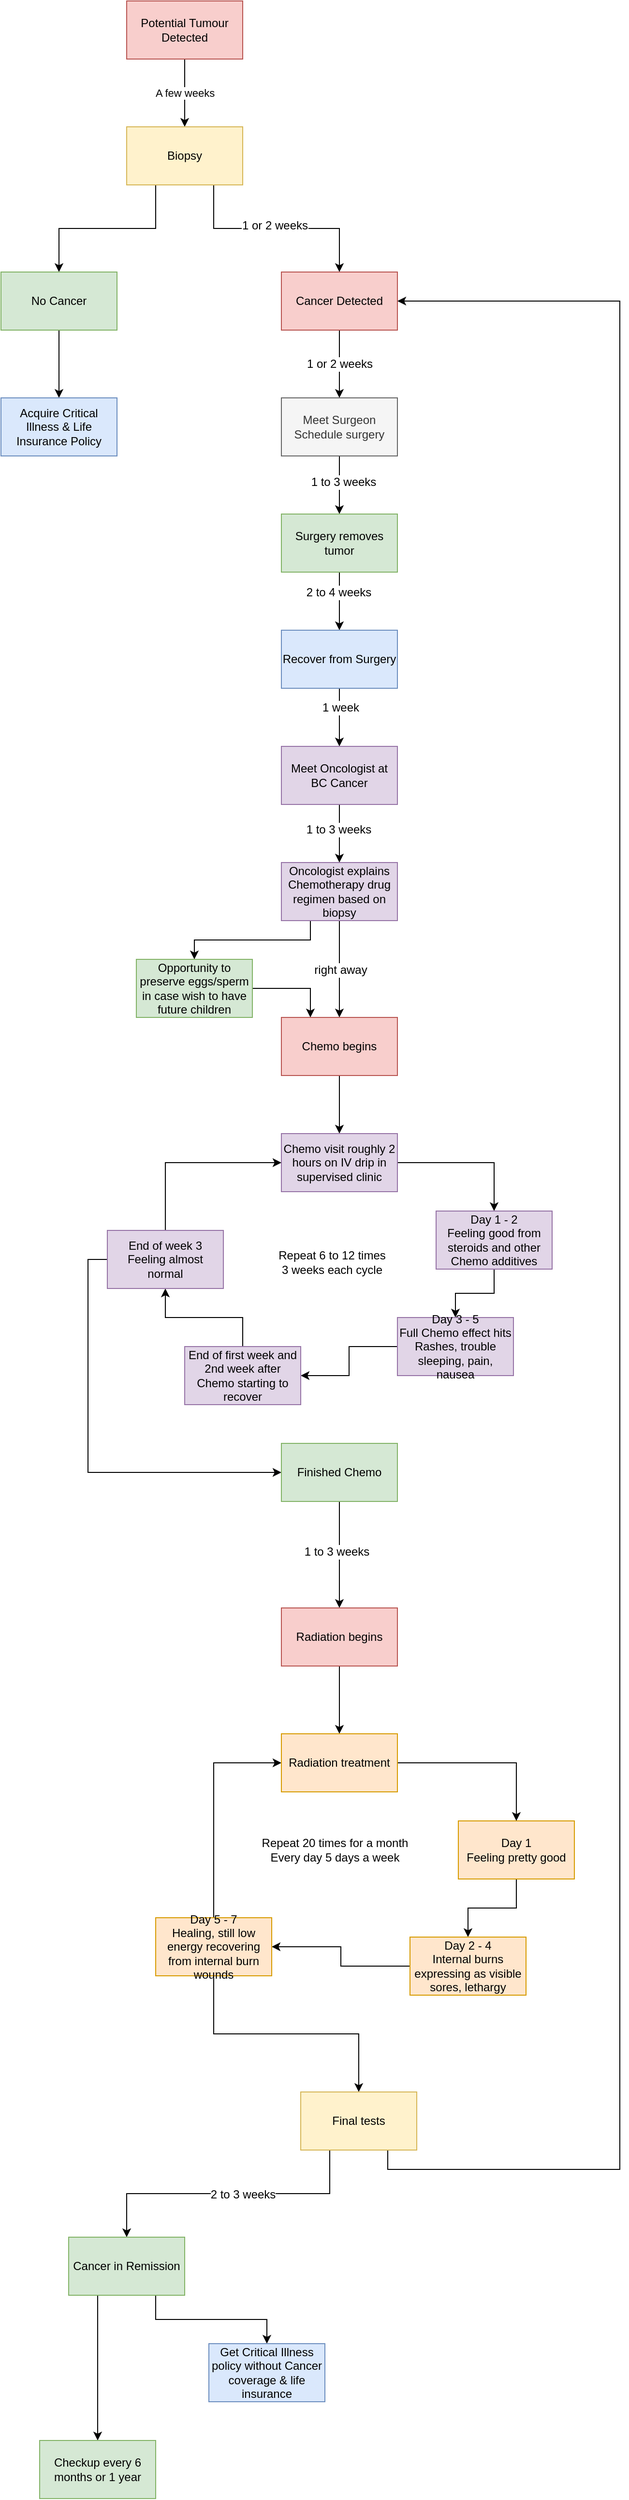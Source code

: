 <mxfile version="12.7.2" type="device"><diagram id="ZhP9wFcc4gKSudPWqmm7" name="Page-1"><mxGraphModel dx="803" dy="616" grid="1" gridSize="10" guides="1" tooltips="1" connect="1" arrows="1" fold="1" page="1" pageScale="1" pageWidth="850" pageHeight="1100" math="0" shadow="0"><root><mxCell id="0"/><mxCell id="1" parent="0"/><mxCell id="ilHOG785Uuw33WDdWY2h-41" value="A few weeks" style="edgeStyle=orthogonalEdgeStyle;rounded=0;orthogonalLoop=1;jettySize=auto;html=1;exitX=0.5;exitY=1;exitDx=0;exitDy=0;entryX=0.5;entryY=0;entryDx=0;entryDy=0;" edge="1" parent="1" source="ilHOG785Uuw33WDdWY2h-1" target="ilHOG785Uuw33WDdWY2h-2"><mxGeometry relative="1" as="geometry"/></mxCell><mxCell id="ilHOG785Uuw33WDdWY2h-1" value="Potential Tumour Detected" style="rounded=0;whiteSpace=wrap;html=1;fillColor=#f8cecc;strokeColor=#b85450;" vertex="1" parent="1"><mxGeometry x="220" y="90" width="120" height="60" as="geometry"/></mxCell><mxCell id="ilHOG785Uuw33WDdWY2h-42" style="edgeStyle=orthogonalEdgeStyle;rounded=0;orthogonalLoop=1;jettySize=auto;html=1;exitX=0.25;exitY=1;exitDx=0;exitDy=0;entryX=0.5;entryY=0;entryDx=0;entryDy=0;" edge="1" parent="1" source="ilHOG785Uuw33WDdWY2h-2" target="ilHOG785Uuw33WDdWY2h-3"><mxGeometry relative="1" as="geometry"/></mxCell><mxCell id="ilHOG785Uuw33WDdWY2h-44" style="edgeStyle=orthogonalEdgeStyle;rounded=0;orthogonalLoop=1;jettySize=auto;html=1;exitX=0.75;exitY=1;exitDx=0;exitDy=0;entryX=0.5;entryY=0;entryDx=0;entryDy=0;" edge="1" parent="1" source="ilHOG785Uuw33WDdWY2h-2" target="ilHOG785Uuw33WDdWY2h-5"><mxGeometry relative="1" as="geometry"/></mxCell><mxCell id="ilHOG785Uuw33WDdWY2h-63" value="1 or 2 weeks" style="text;html=1;align=center;verticalAlign=middle;resizable=0;points=[];labelBackgroundColor=#ffffff;" vertex="1" connectable="0" parent="ilHOG785Uuw33WDdWY2h-44"><mxGeometry x="-0.018" y="3" relative="1" as="geometry"><mxPoint as="offset"/></mxGeometry></mxCell><mxCell id="ilHOG785Uuw33WDdWY2h-2" value="Biopsy" style="rounded=0;whiteSpace=wrap;html=1;fillColor=#fff2cc;strokeColor=#d6b656;" vertex="1" parent="1"><mxGeometry x="220" y="220" width="120" height="60" as="geometry"/></mxCell><mxCell id="ilHOG785Uuw33WDdWY2h-43" style="edgeStyle=orthogonalEdgeStyle;rounded=0;orthogonalLoop=1;jettySize=auto;html=1;exitX=0.5;exitY=1;exitDx=0;exitDy=0;entryX=0.5;entryY=0;entryDx=0;entryDy=0;" edge="1" parent="1" source="ilHOG785Uuw33WDdWY2h-3" target="ilHOG785Uuw33WDdWY2h-4"><mxGeometry relative="1" as="geometry"/></mxCell><mxCell id="ilHOG785Uuw33WDdWY2h-3" value="No Cancer" style="rounded=0;whiteSpace=wrap;html=1;fillColor=#d5e8d4;strokeColor=#82b366;" vertex="1" parent="1"><mxGeometry x="90" y="370" width="120" height="60" as="geometry"/></mxCell><mxCell id="ilHOG785Uuw33WDdWY2h-4" value="Acquire Critical Illness &amp;amp; Life Insurance Policy" style="rounded=0;whiteSpace=wrap;html=1;fillColor=#dae8fc;strokeColor=#6c8ebf;" vertex="1" parent="1"><mxGeometry x="90" y="500" width="120" height="60" as="geometry"/></mxCell><mxCell id="ilHOG785Uuw33WDdWY2h-45" style="edgeStyle=orthogonalEdgeStyle;rounded=0;orthogonalLoop=1;jettySize=auto;html=1;exitX=0.5;exitY=1;exitDx=0;exitDy=0;entryX=0.5;entryY=0;entryDx=0;entryDy=0;" edge="1" parent="1" source="ilHOG785Uuw33WDdWY2h-5" target="ilHOG785Uuw33WDdWY2h-6"><mxGeometry relative="1" as="geometry"/></mxCell><mxCell id="ilHOG785Uuw33WDdWY2h-62" value="1 or 2 weeks" style="text;html=1;align=center;verticalAlign=middle;resizable=0;points=[];labelBackgroundColor=#ffffff;" vertex="1" connectable="0" parent="ilHOG785Uuw33WDdWY2h-45"><mxGeometry relative="1" as="geometry"><mxPoint as="offset"/></mxGeometry></mxCell><mxCell id="ilHOG785Uuw33WDdWY2h-5" value="Cancer Detected" style="rounded=0;whiteSpace=wrap;html=1;fillColor=#f8cecc;strokeColor=#b85450;" vertex="1" parent="1"><mxGeometry x="380" y="370" width="120" height="60" as="geometry"/></mxCell><mxCell id="ilHOG785Uuw33WDdWY2h-46" style="edgeStyle=orthogonalEdgeStyle;rounded=0;orthogonalLoop=1;jettySize=auto;html=1;exitX=0.5;exitY=1;exitDx=0;exitDy=0;entryX=0.5;entryY=0;entryDx=0;entryDy=0;" edge="1" parent="1" source="ilHOG785Uuw33WDdWY2h-6" target="ilHOG785Uuw33WDdWY2h-7"><mxGeometry relative="1" as="geometry"/></mxCell><mxCell id="ilHOG785Uuw33WDdWY2h-64" value="1 to 3 weeks" style="text;html=1;align=center;verticalAlign=middle;resizable=0;points=[];labelBackgroundColor=#ffffff;" vertex="1" connectable="0" parent="ilHOG785Uuw33WDdWY2h-46"><mxGeometry x="-0.1" y="4" relative="1" as="geometry"><mxPoint as="offset"/></mxGeometry></mxCell><mxCell id="ilHOG785Uuw33WDdWY2h-6" value="Meet Surgeon&lt;br&gt;Schedule surgery" style="rounded=0;whiteSpace=wrap;html=1;fillColor=#f5f5f5;strokeColor=#666666;fontColor=#333333;" vertex="1" parent="1"><mxGeometry x="380" y="500" width="120" height="60" as="geometry"/></mxCell><mxCell id="ilHOG785Uuw33WDdWY2h-47" style="edgeStyle=orthogonalEdgeStyle;rounded=0;orthogonalLoop=1;jettySize=auto;html=1;exitX=0.5;exitY=1;exitDx=0;exitDy=0;entryX=0.5;entryY=0;entryDx=0;entryDy=0;" edge="1" parent="1" source="ilHOG785Uuw33WDdWY2h-7" target="ilHOG785Uuw33WDdWY2h-8"><mxGeometry relative="1" as="geometry"/></mxCell><mxCell id="ilHOG785Uuw33WDdWY2h-65" value="2 to 4 weeks" style="text;html=1;align=center;verticalAlign=middle;resizable=0;points=[];labelBackgroundColor=#ffffff;" vertex="1" connectable="0" parent="ilHOG785Uuw33WDdWY2h-47"><mxGeometry x="-0.3" y="-1" relative="1" as="geometry"><mxPoint as="offset"/></mxGeometry></mxCell><mxCell id="ilHOG785Uuw33WDdWY2h-7" value="Surgery removes tumor" style="rounded=0;whiteSpace=wrap;html=1;fillColor=#d5e8d4;strokeColor=#82b366;" vertex="1" parent="1"><mxGeometry x="380" y="620" width="120" height="60" as="geometry"/></mxCell><mxCell id="ilHOG785Uuw33WDdWY2h-48" style="edgeStyle=orthogonalEdgeStyle;rounded=0;orthogonalLoop=1;jettySize=auto;html=1;exitX=0.5;exitY=1;exitDx=0;exitDy=0;entryX=0.5;entryY=0;entryDx=0;entryDy=0;" edge="1" parent="1" source="ilHOG785Uuw33WDdWY2h-8" target="ilHOG785Uuw33WDdWY2h-9"><mxGeometry relative="1" as="geometry"/></mxCell><mxCell id="ilHOG785Uuw33WDdWY2h-66" value="1 week" style="text;html=1;align=center;verticalAlign=middle;resizable=0;points=[];labelBackgroundColor=#ffffff;" vertex="1" connectable="0" parent="ilHOG785Uuw33WDdWY2h-48"><mxGeometry x="-0.333" y="1" relative="1" as="geometry"><mxPoint as="offset"/></mxGeometry></mxCell><mxCell id="ilHOG785Uuw33WDdWY2h-8" value="Recover from Surgery" style="rounded=0;whiteSpace=wrap;html=1;fillColor=#dae8fc;strokeColor=#6c8ebf;" vertex="1" parent="1"><mxGeometry x="380" y="740" width="120" height="60" as="geometry"/></mxCell><mxCell id="ilHOG785Uuw33WDdWY2h-49" style="edgeStyle=orthogonalEdgeStyle;rounded=0;orthogonalLoop=1;jettySize=auto;html=1;exitX=0.5;exitY=1;exitDx=0;exitDy=0;entryX=0.5;entryY=0;entryDx=0;entryDy=0;" edge="1" parent="1" source="ilHOG785Uuw33WDdWY2h-9" target="ilHOG785Uuw33WDdWY2h-10"><mxGeometry relative="1" as="geometry"/></mxCell><mxCell id="ilHOG785Uuw33WDdWY2h-67" value="1 to 3 weeks" style="text;html=1;align=center;verticalAlign=middle;resizable=0;points=[];labelBackgroundColor=#ffffff;" vertex="1" connectable="0" parent="ilHOG785Uuw33WDdWY2h-49"><mxGeometry x="-0.133" y="-1" relative="1" as="geometry"><mxPoint as="offset"/></mxGeometry></mxCell><mxCell id="ilHOG785Uuw33WDdWY2h-9" value="Meet Oncologist at BC Cancer" style="rounded=0;whiteSpace=wrap;html=1;fillColor=#e1d5e7;strokeColor=#9673a6;" vertex="1" parent="1"><mxGeometry x="380" y="860" width="120" height="60" as="geometry"/></mxCell><mxCell id="ilHOG785Uuw33WDdWY2h-51" style="edgeStyle=orthogonalEdgeStyle;rounded=0;orthogonalLoop=1;jettySize=auto;html=1;exitX=0.25;exitY=1;exitDx=0;exitDy=0;entryX=0.5;entryY=0;entryDx=0;entryDy=0;" edge="1" parent="1" source="ilHOG785Uuw33WDdWY2h-10" target="ilHOG785Uuw33WDdWY2h-11"><mxGeometry relative="1" as="geometry"/></mxCell><mxCell id="ilHOG785Uuw33WDdWY2h-53" style="edgeStyle=orthogonalEdgeStyle;rounded=0;orthogonalLoop=1;jettySize=auto;html=1;exitX=0.5;exitY=1;exitDx=0;exitDy=0;" edge="1" parent="1" source="ilHOG785Uuw33WDdWY2h-10" target="ilHOG785Uuw33WDdWY2h-12"><mxGeometry relative="1" as="geometry"/></mxCell><mxCell id="ilHOG785Uuw33WDdWY2h-68" value="right away" style="text;html=1;align=center;verticalAlign=middle;resizable=0;points=[];labelBackgroundColor=#ffffff;" vertex="1" connectable="0" parent="ilHOG785Uuw33WDdWY2h-53"><mxGeometry x="0.02" y="1" relative="1" as="geometry"><mxPoint as="offset"/></mxGeometry></mxCell><mxCell id="ilHOG785Uuw33WDdWY2h-10" value="Oncologist explains Chemotherapy drug regimen based on biopsy" style="rounded=0;whiteSpace=wrap;html=1;fillColor=#e1d5e7;strokeColor=#9673a6;" vertex="1" parent="1"><mxGeometry x="380" y="980" width="120" height="60" as="geometry"/></mxCell><mxCell id="ilHOG785Uuw33WDdWY2h-52" style="edgeStyle=orthogonalEdgeStyle;rounded=0;orthogonalLoop=1;jettySize=auto;html=1;exitX=1;exitY=0.5;exitDx=0;exitDy=0;entryX=0.25;entryY=0;entryDx=0;entryDy=0;" edge="1" parent="1" source="ilHOG785Uuw33WDdWY2h-11" target="ilHOG785Uuw33WDdWY2h-12"><mxGeometry relative="1" as="geometry"/></mxCell><mxCell id="ilHOG785Uuw33WDdWY2h-11" value="Opportunity to preserve eggs/sperm in case wish to have future children" style="rounded=0;whiteSpace=wrap;html=1;fillColor=#d5e8d4;strokeColor=#82b366;" vertex="1" parent="1"><mxGeometry x="230" y="1080" width="120" height="60" as="geometry"/></mxCell><mxCell id="ilHOG785Uuw33WDdWY2h-23" style="edgeStyle=orthogonalEdgeStyle;rounded=0;orthogonalLoop=1;jettySize=auto;html=1;exitX=0.5;exitY=1;exitDx=0;exitDy=0;entryX=0.5;entryY=0;entryDx=0;entryDy=0;" edge="1" parent="1" source="ilHOG785Uuw33WDdWY2h-12" target="ilHOG785Uuw33WDdWY2h-13"><mxGeometry relative="1" as="geometry"/></mxCell><mxCell id="ilHOG785Uuw33WDdWY2h-12" value="Chemo begins" style="rounded=0;whiteSpace=wrap;html=1;fillColor=#f8cecc;strokeColor=#b85450;" vertex="1" parent="1"><mxGeometry x="380" y="1140" width="120" height="60" as="geometry"/></mxCell><mxCell id="ilHOG785Uuw33WDdWY2h-18" style="edgeStyle=orthogonalEdgeStyle;rounded=0;orthogonalLoop=1;jettySize=auto;html=1;exitX=1;exitY=0.5;exitDx=0;exitDy=0;entryX=0.5;entryY=0;entryDx=0;entryDy=0;" edge="1" parent="1" source="ilHOG785Uuw33WDdWY2h-13" target="ilHOG785Uuw33WDdWY2h-14"><mxGeometry relative="1" as="geometry"/></mxCell><mxCell id="ilHOG785Uuw33WDdWY2h-13" value="Chemo visit roughly 2 hours on IV drip in supervised clinic" style="rounded=0;whiteSpace=wrap;html=1;fillColor=#e1d5e7;strokeColor=#9673a6;" vertex="1" parent="1"><mxGeometry x="380" y="1260" width="120" height="60" as="geometry"/></mxCell><mxCell id="ilHOG785Uuw33WDdWY2h-19" style="edgeStyle=orthogonalEdgeStyle;rounded=0;orthogonalLoop=1;jettySize=auto;html=1;exitX=0.5;exitY=1;exitDx=0;exitDy=0;entryX=0.5;entryY=0;entryDx=0;entryDy=0;" edge="1" parent="1" source="ilHOG785Uuw33WDdWY2h-14" target="ilHOG785Uuw33WDdWY2h-15"><mxGeometry relative="1" as="geometry"/></mxCell><mxCell id="ilHOG785Uuw33WDdWY2h-14" value="Day 1 - 2&lt;br&gt;Feeling good from steroids and other Chemo additives" style="rounded=0;whiteSpace=wrap;html=1;fillColor=#e1d5e7;strokeColor=#9673a6;" vertex="1" parent="1"><mxGeometry x="540" y="1340" width="120" height="60" as="geometry"/></mxCell><mxCell id="ilHOG785Uuw33WDdWY2h-20" style="edgeStyle=orthogonalEdgeStyle;rounded=0;orthogonalLoop=1;jettySize=auto;html=1;exitX=0;exitY=0.5;exitDx=0;exitDy=0;entryX=1;entryY=0.5;entryDx=0;entryDy=0;" edge="1" parent="1" source="ilHOG785Uuw33WDdWY2h-15" target="ilHOG785Uuw33WDdWY2h-16"><mxGeometry relative="1" as="geometry"/></mxCell><mxCell id="ilHOG785Uuw33WDdWY2h-15" value="Day 3 - 5&lt;br&gt;Full Chemo effect hits&lt;br&gt;Rashes, trouble sleeping, pain, nausea" style="rounded=0;whiteSpace=wrap;html=1;fillColor=#e1d5e7;strokeColor=#9673a6;" vertex="1" parent="1"><mxGeometry x="500" y="1450" width="120" height="60" as="geometry"/></mxCell><mxCell id="ilHOG785Uuw33WDdWY2h-21" style="edgeStyle=orthogonalEdgeStyle;rounded=0;orthogonalLoop=1;jettySize=auto;html=1;exitX=0.5;exitY=0;exitDx=0;exitDy=0;entryX=0.5;entryY=1;entryDx=0;entryDy=0;" edge="1" parent="1" source="ilHOG785Uuw33WDdWY2h-16" target="ilHOG785Uuw33WDdWY2h-17"><mxGeometry relative="1" as="geometry"/></mxCell><mxCell id="ilHOG785Uuw33WDdWY2h-16" value="End of first week and 2nd week after Chemo starting to recover" style="rounded=0;whiteSpace=wrap;html=1;fillColor=#e1d5e7;strokeColor=#9673a6;" vertex="1" parent="1"><mxGeometry x="280" y="1480" width="120" height="60" as="geometry"/></mxCell><mxCell id="ilHOG785Uuw33WDdWY2h-22" style="edgeStyle=orthogonalEdgeStyle;rounded=0;orthogonalLoop=1;jettySize=auto;html=1;exitX=0.5;exitY=0;exitDx=0;exitDy=0;entryX=0;entryY=0.5;entryDx=0;entryDy=0;" edge="1" parent="1" source="ilHOG785Uuw33WDdWY2h-17" target="ilHOG785Uuw33WDdWY2h-13"><mxGeometry relative="1" as="geometry"/></mxCell><mxCell id="ilHOG785Uuw33WDdWY2h-57" style="edgeStyle=orthogonalEdgeStyle;rounded=0;orthogonalLoop=1;jettySize=auto;html=1;exitX=0;exitY=0.5;exitDx=0;exitDy=0;entryX=0;entryY=0.5;entryDx=0;entryDy=0;" edge="1" parent="1" source="ilHOG785Uuw33WDdWY2h-17" target="ilHOG785Uuw33WDdWY2h-25"><mxGeometry relative="1" as="geometry"/></mxCell><mxCell id="ilHOG785Uuw33WDdWY2h-17" value="End of week 3&lt;br&gt;Feeling almost normal" style="rounded=0;whiteSpace=wrap;html=1;fillColor=#e1d5e7;strokeColor=#9673a6;" vertex="1" parent="1"><mxGeometry x="200" y="1360" width="120" height="60" as="geometry"/></mxCell><mxCell id="ilHOG785Uuw33WDdWY2h-24" value="Repeat 6 to 12 times&lt;br&gt;3 weeks each cycle" style="text;html=1;align=center;verticalAlign=middle;resizable=0;points=[];autosize=1;" vertex="1" parent="1"><mxGeometry x="367" y="1378" width="130" height="30" as="geometry"/></mxCell><mxCell id="ilHOG785Uuw33WDdWY2h-56" style="edgeStyle=orthogonalEdgeStyle;rounded=0;orthogonalLoop=1;jettySize=auto;html=1;exitX=0.5;exitY=1;exitDx=0;exitDy=0;" edge="1" parent="1" source="ilHOG785Uuw33WDdWY2h-25" target="ilHOG785Uuw33WDdWY2h-26"><mxGeometry relative="1" as="geometry"/></mxCell><mxCell id="ilHOG785Uuw33WDdWY2h-69" value="1 to 3 weeks" style="text;html=1;align=center;verticalAlign=middle;resizable=0;points=[];labelBackgroundColor=#ffffff;" vertex="1" connectable="0" parent="ilHOG785Uuw33WDdWY2h-56"><mxGeometry x="-0.054" y="-3" relative="1" as="geometry"><mxPoint as="offset"/></mxGeometry></mxCell><mxCell id="ilHOG785Uuw33WDdWY2h-25" value="Finished Chemo" style="rounded=0;whiteSpace=wrap;html=1;fillColor=#d5e8d4;strokeColor=#82b366;" vertex="1" parent="1"><mxGeometry x="380" y="1580" width="120" height="60" as="geometry"/></mxCell><mxCell id="ilHOG785Uuw33WDdWY2h-55" style="edgeStyle=orthogonalEdgeStyle;rounded=0;orthogonalLoop=1;jettySize=auto;html=1;exitX=0.5;exitY=1;exitDx=0;exitDy=0;entryX=0.5;entryY=0;entryDx=0;entryDy=0;" edge="1" parent="1" source="ilHOG785Uuw33WDdWY2h-26" target="ilHOG785Uuw33WDdWY2h-30"><mxGeometry relative="1" as="geometry"/></mxCell><mxCell id="ilHOG785Uuw33WDdWY2h-26" value="Radiation begins" style="rounded=0;whiteSpace=wrap;html=1;fillColor=#f8cecc;strokeColor=#b85450;" vertex="1" parent="1"><mxGeometry x="380" y="1750" width="120" height="60" as="geometry"/></mxCell><mxCell id="ilHOG785Uuw33WDdWY2h-33" style="edgeStyle=orthogonalEdgeStyle;rounded=0;orthogonalLoop=1;jettySize=auto;html=1;exitX=0.5;exitY=1;exitDx=0;exitDy=0;" edge="1" parent="1" source="ilHOG785Uuw33WDdWY2h-27" target="ilHOG785Uuw33WDdWY2h-28"><mxGeometry relative="1" as="geometry"/></mxCell><mxCell id="ilHOG785Uuw33WDdWY2h-27" value="Day 1&lt;br&gt;Feeling pretty good" style="rounded=0;whiteSpace=wrap;html=1;fillColor=#ffe6cc;strokeColor=#d79b00;" vertex="1" parent="1"><mxGeometry x="563" y="1970" width="120" height="60" as="geometry"/></mxCell><mxCell id="ilHOG785Uuw33WDdWY2h-34" style="edgeStyle=orthogonalEdgeStyle;rounded=0;orthogonalLoop=1;jettySize=auto;html=1;exitX=0;exitY=0.5;exitDx=0;exitDy=0;entryX=1;entryY=0.5;entryDx=0;entryDy=0;" edge="1" parent="1" source="ilHOG785Uuw33WDdWY2h-28" target="ilHOG785Uuw33WDdWY2h-29"><mxGeometry relative="1" as="geometry"/></mxCell><mxCell id="ilHOG785Uuw33WDdWY2h-28" value="Day 2 - 4&lt;br&gt;Internal burns expressing as visible sores, lethargy" style="rounded=0;whiteSpace=wrap;html=1;fillColor=#ffe6cc;strokeColor=#d79b00;" vertex="1" parent="1"><mxGeometry x="513" y="2090" width="120" height="60" as="geometry"/></mxCell><mxCell id="ilHOG785Uuw33WDdWY2h-35" style="edgeStyle=orthogonalEdgeStyle;rounded=0;orthogonalLoop=1;jettySize=auto;html=1;exitX=0.5;exitY=0;exitDx=0;exitDy=0;entryX=0;entryY=0.5;entryDx=0;entryDy=0;" edge="1" parent="1" source="ilHOG785Uuw33WDdWY2h-29" target="ilHOG785Uuw33WDdWY2h-30"><mxGeometry relative="1" as="geometry"/></mxCell><mxCell id="ilHOG785Uuw33WDdWY2h-54" style="edgeStyle=orthogonalEdgeStyle;rounded=0;orthogonalLoop=1;jettySize=auto;html=1;exitX=0.5;exitY=1;exitDx=0;exitDy=0;entryX=0.5;entryY=0;entryDx=0;entryDy=0;" edge="1" parent="1" source="ilHOG785Uuw33WDdWY2h-29" target="ilHOG785Uuw33WDdWY2h-36"><mxGeometry relative="1" as="geometry"/></mxCell><mxCell id="ilHOG785Uuw33WDdWY2h-29" value="Day 5 - 7&lt;br&gt;Healing, still low energy recovering from internal burn wounds" style="rounded=0;whiteSpace=wrap;html=1;fillColor=#ffe6cc;strokeColor=#d79b00;" vertex="1" parent="1"><mxGeometry x="250" y="2070" width="120" height="60" as="geometry"/></mxCell><mxCell id="ilHOG785Uuw33WDdWY2h-32" style="edgeStyle=orthogonalEdgeStyle;rounded=0;orthogonalLoop=1;jettySize=auto;html=1;exitX=1;exitY=0.5;exitDx=0;exitDy=0;" edge="1" parent="1" source="ilHOG785Uuw33WDdWY2h-30" target="ilHOG785Uuw33WDdWY2h-27"><mxGeometry relative="1" as="geometry"/></mxCell><mxCell id="ilHOG785Uuw33WDdWY2h-30" value="Radiation treatment" style="rounded=0;whiteSpace=wrap;html=1;fillColor=#ffe6cc;strokeColor=#d79b00;" vertex="1" parent="1"><mxGeometry x="380" y="1880" width="120" height="60" as="geometry"/></mxCell><mxCell id="ilHOG785Uuw33WDdWY2h-31" value="Repeat 20 times for a month&lt;br&gt;Every day 5 days a week" style="text;html=1;align=center;verticalAlign=middle;resizable=0;points=[];autosize=1;" vertex="1" parent="1"><mxGeometry x="350" y="1985" width="170" height="30" as="geometry"/></mxCell><mxCell id="ilHOG785Uuw33WDdWY2h-40" style="edgeStyle=orthogonalEdgeStyle;rounded=0;orthogonalLoop=1;jettySize=auto;html=1;exitX=0.75;exitY=1;exitDx=0;exitDy=0;entryX=1;entryY=0.5;entryDx=0;entryDy=0;" edge="1" parent="1" source="ilHOG785Uuw33WDdWY2h-36" target="ilHOG785Uuw33WDdWY2h-5"><mxGeometry relative="1" as="geometry"><Array as="points"><mxPoint x="490" y="2330"/><mxPoint x="730" y="2330"/><mxPoint x="730" y="400"/></Array></mxGeometry></mxCell><mxCell id="ilHOG785Uuw33WDdWY2h-58" style="edgeStyle=orthogonalEdgeStyle;rounded=0;orthogonalLoop=1;jettySize=auto;html=1;exitX=0.25;exitY=1;exitDx=0;exitDy=0;" edge="1" parent="1" source="ilHOG785Uuw33WDdWY2h-36" target="ilHOG785Uuw33WDdWY2h-37"><mxGeometry relative="1" as="geometry"/></mxCell><mxCell id="ilHOG785Uuw33WDdWY2h-71" value="2 to 3 weeks" style="text;html=1;align=center;verticalAlign=middle;resizable=0;points=[];labelBackgroundColor=#ffffff;" vertex="1" connectable="0" parent="ilHOG785Uuw33WDdWY2h-58"><mxGeometry x="-0.1" y="1" relative="1" as="geometry"><mxPoint as="offset"/></mxGeometry></mxCell><mxCell id="ilHOG785Uuw33WDdWY2h-36" value="Final tests" style="rounded=0;whiteSpace=wrap;html=1;fillColor=#fff2cc;strokeColor=#d6b656;" vertex="1" parent="1"><mxGeometry x="400" y="2250" width="120" height="60" as="geometry"/></mxCell><mxCell id="ilHOG785Uuw33WDdWY2h-59" style="edgeStyle=orthogonalEdgeStyle;rounded=0;orthogonalLoop=1;jettySize=auto;html=1;exitX=0.25;exitY=1;exitDx=0;exitDy=0;entryX=0.5;entryY=0;entryDx=0;entryDy=0;" edge="1" parent="1" source="ilHOG785Uuw33WDdWY2h-37" target="ilHOG785Uuw33WDdWY2h-38"><mxGeometry relative="1" as="geometry"/></mxCell><mxCell id="ilHOG785Uuw33WDdWY2h-61" style="edgeStyle=orthogonalEdgeStyle;rounded=0;orthogonalLoop=1;jettySize=auto;html=1;exitX=0.75;exitY=1;exitDx=0;exitDy=0;" edge="1" parent="1" source="ilHOG785Uuw33WDdWY2h-37" target="ilHOG785Uuw33WDdWY2h-60"><mxGeometry relative="1" as="geometry"/></mxCell><mxCell id="ilHOG785Uuw33WDdWY2h-37" value="Cancer in Remission" style="rounded=0;whiteSpace=wrap;html=1;fillColor=#d5e8d4;strokeColor=#82b366;" vertex="1" parent="1"><mxGeometry x="160" y="2400" width="120" height="60" as="geometry"/></mxCell><mxCell id="ilHOG785Uuw33WDdWY2h-38" value="Checkup every 6 months or 1 year" style="rounded=0;whiteSpace=wrap;html=1;fillColor=#d5e8d4;strokeColor=#82b366;" vertex="1" parent="1"><mxGeometry x="130" y="2610" width="120" height="60" as="geometry"/></mxCell><mxCell id="ilHOG785Uuw33WDdWY2h-60" value="Get Critical Illness policy without Cancer coverage &amp;amp; life insurance" style="rounded=0;whiteSpace=wrap;html=1;fillColor=#dae8fc;strokeColor=#6c8ebf;" vertex="1" parent="1"><mxGeometry x="305" y="2510" width="120" height="60" as="geometry"/></mxCell></root></mxGraphModel></diagram></mxfile>